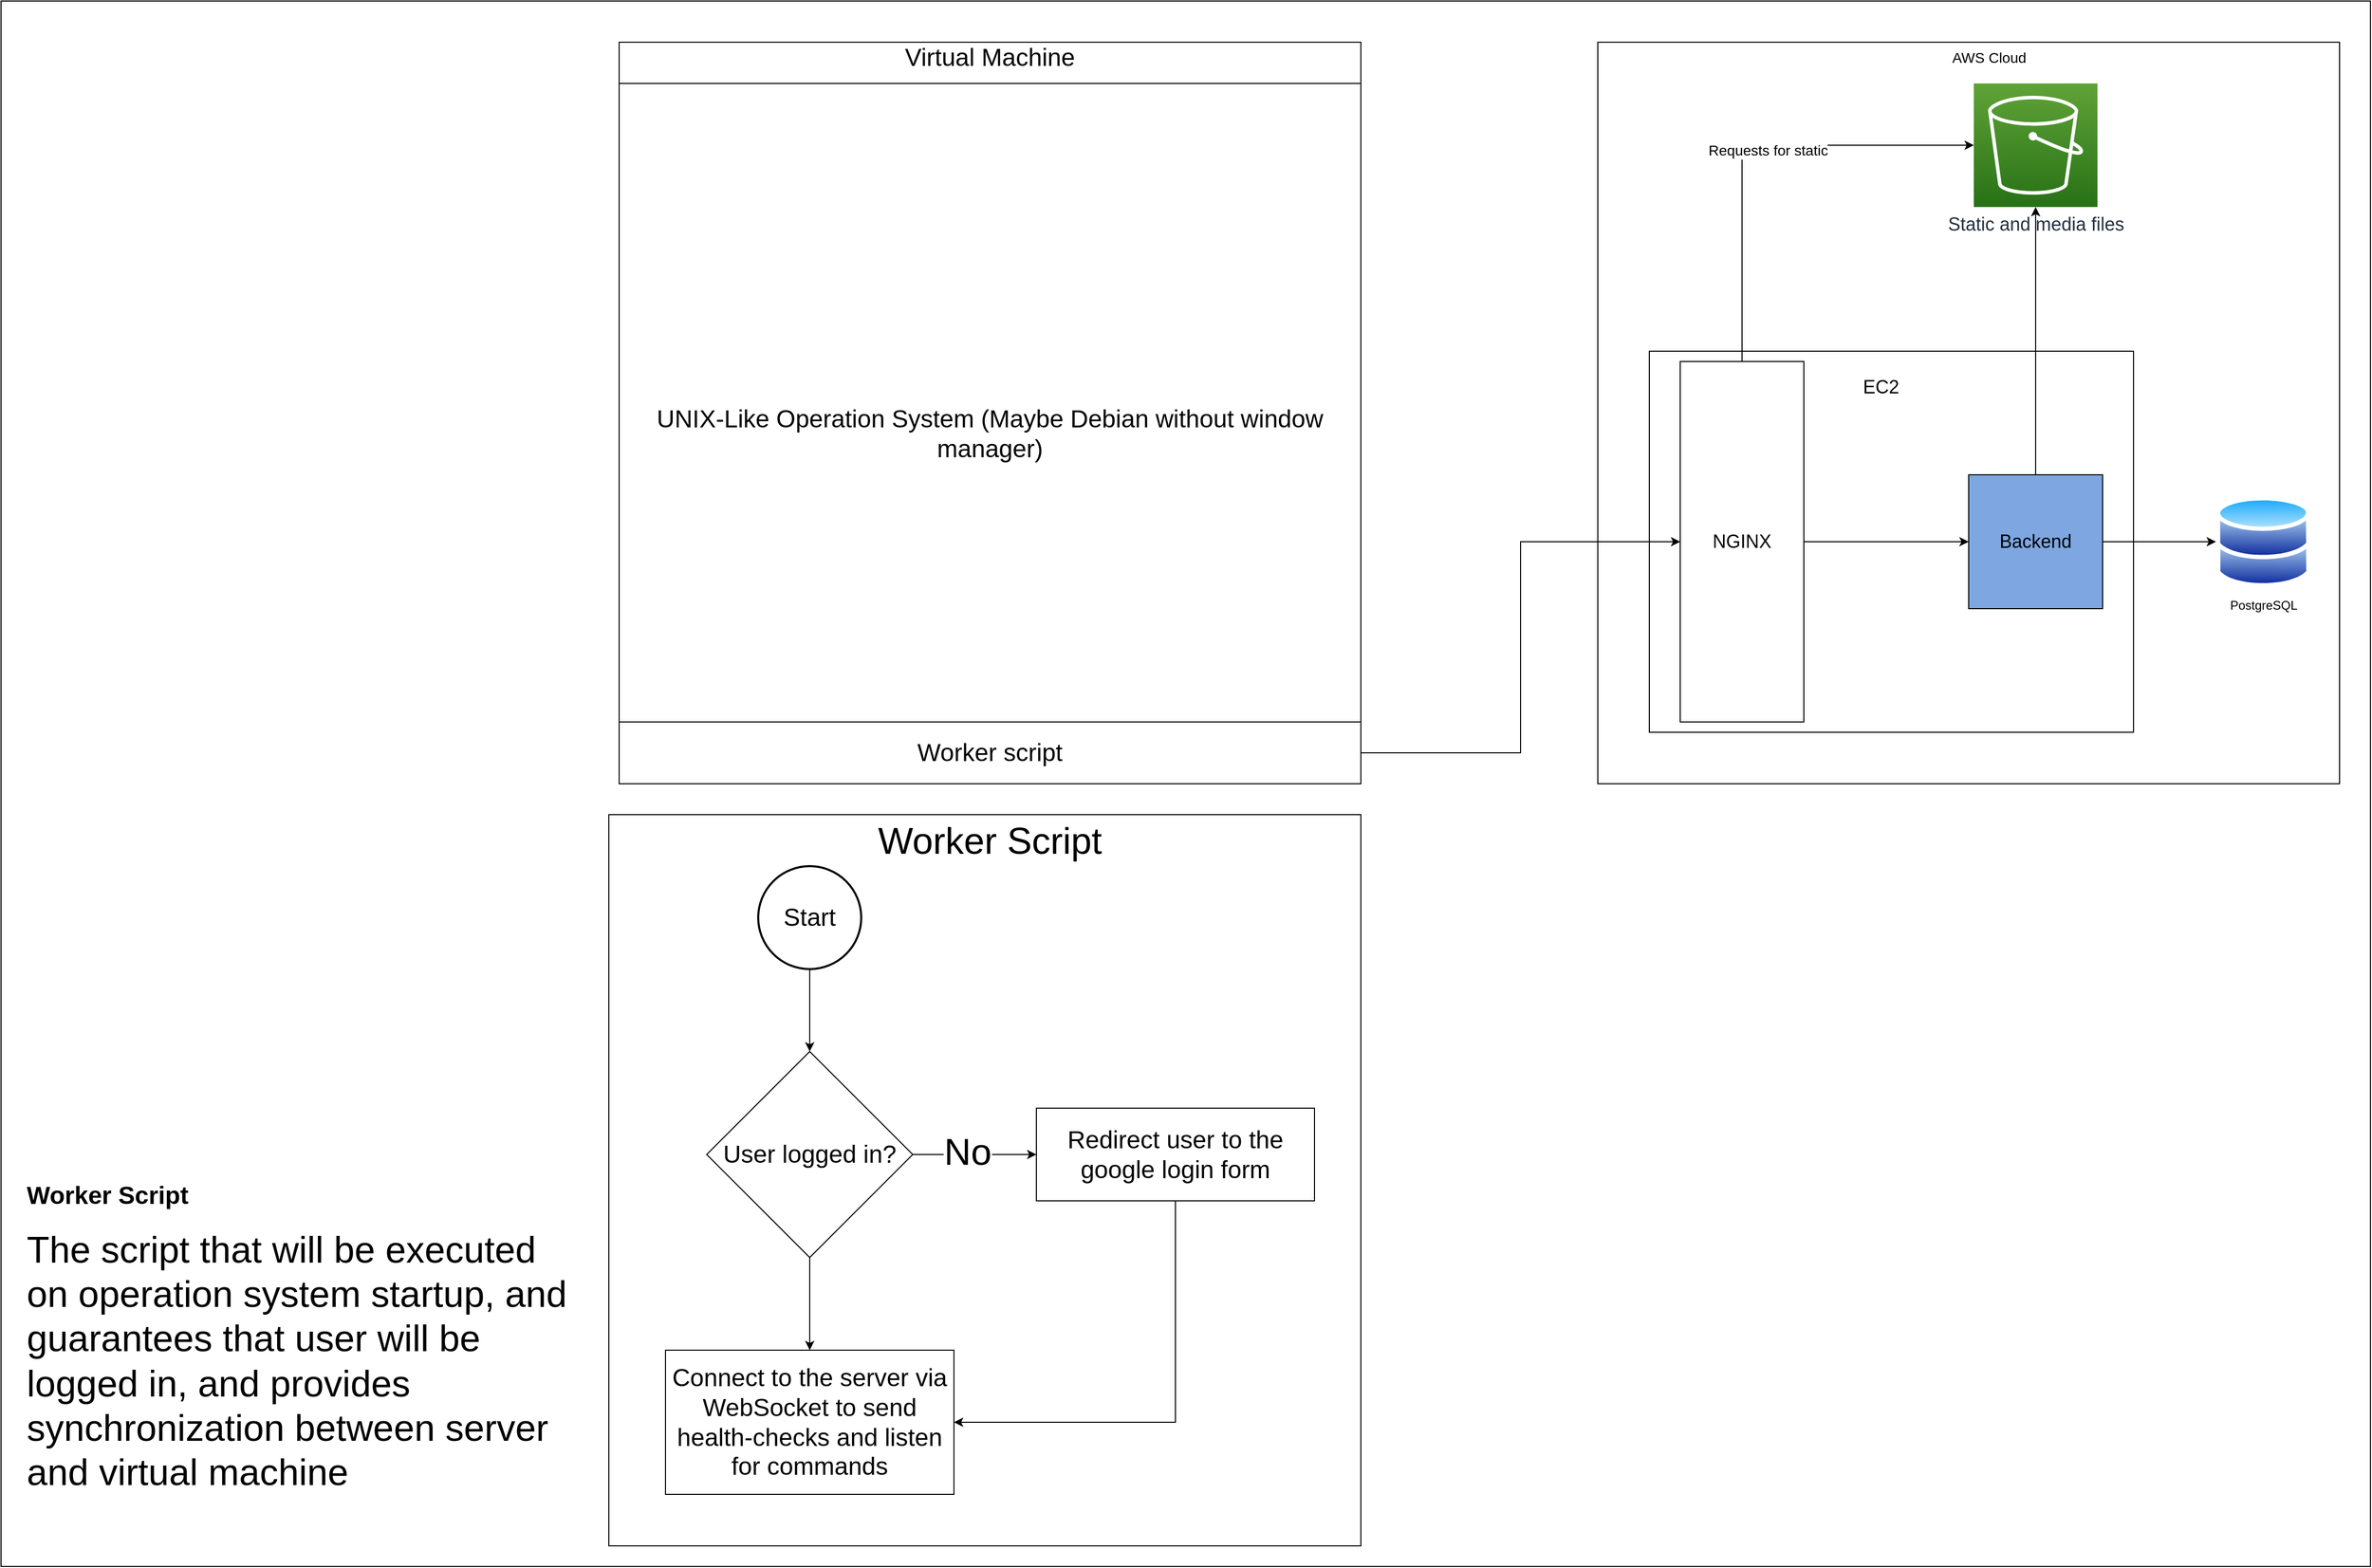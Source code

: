 <mxfile version="21.7.1" type="github">
  <diagram name="Страница — 1" id="gocQ_LfLusN6mWn75Dr2">
    <mxGraphModel dx="4376" dy="2029" grid="1" gridSize="10" guides="1" tooltips="1" connect="1" arrows="1" fold="1" page="1" pageScale="1" pageWidth="827" pageHeight="1169" math="0" shadow="0">
      <root>
        <mxCell id="0" />
        <mxCell id="1" parent="0" />
        <mxCell id="LfGapY9whfhDOPAft2MR-1" value="" style="rounded=0;whiteSpace=wrap;html=1;" parent="1" vertex="1">
          <mxGeometry x="-750" y="760" width="2300" height="1520" as="geometry" />
        </mxCell>
        <mxCell id="LfGapY9whfhDOPAft2MR-2" value="" style="rounded=0;whiteSpace=wrap;html=1;" parent="1" vertex="1">
          <mxGeometry x="-160" y="1550" width="730" height="710" as="geometry" />
        </mxCell>
        <mxCell id="LfGapY9whfhDOPAft2MR-3" value="" style="whiteSpace=wrap;html=1;aspect=fixed;fillColor=none;" parent="1" vertex="1">
          <mxGeometry x="800" y="800" width="720" height="720" as="geometry" />
        </mxCell>
        <mxCell id="LfGapY9whfhDOPAft2MR-4" value="" style="rounded=0;whiteSpace=wrap;html=1;" parent="1" vertex="1">
          <mxGeometry x="850" y="1100" width="470" height="370" as="geometry" />
        </mxCell>
        <mxCell id="LfGapY9whfhDOPAft2MR-5" style="edgeStyle=orthogonalEdgeStyle;rounded=0;orthogonalLoop=1;jettySize=auto;html=1;exitX=1;exitY=0.5;exitDx=0;exitDy=0;entryX=0;entryY=0.5;entryDx=0;entryDy=0;" parent="1" source="LfGapY9whfhDOPAft2MR-7" target="LfGapY9whfhDOPAft2MR-13" edge="1">
          <mxGeometry relative="1" as="geometry" />
        </mxCell>
        <mxCell id="LfGapY9whfhDOPAft2MR-6" style="edgeStyle=orthogonalEdgeStyle;rounded=0;orthogonalLoop=1;jettySize=auto;html=1;exitX=0.5;exitY=0;exitDx=0;exitDy=0;entryX=0.5;entryY=1;entryDx=0;entryDy=0;entryPerimeter=0;" parent="1" source="LfGapY9whfhDOPAft2MR-7" target="LfGapY9whfhDOPAft2MR-14" edge="1">
          <mxGeometry relative="1" as="geometry" />
        </mxCell>
        <mxCell id="LfGapY9whfhDOPAft2MR-7" value="&lt;font style=&quot;font-size: 18px;&quot;&gt;Backend&lt;/font&gt;" style="whiteSpace=wrap;html=1;aspect=fixed;fillColor=#7EA6E0;" parent="1" vertex="1">
          <mxGeometry x="1160" y="1220" width="130" height="130" as="geometry" />
        </mxCell>
        <mxCell id="LfGapY9whfhDOPAft2MR-8" value="&lt;font style=&quot;font-size: 18px;&quot;&gt;EC2&lt;/font&gt;" style="text;html=1;strokeColor=none;fillColor=none;align=center;verticalAlign=middle;whiteSpace=wrap;rounded=0;" parent="1" vertex="1">
          <mxGeometry x="1045" y="1120" width="60" height="30" as="geometry" />
        </mxCell>
        <mxCell id="LfGapY9whfhDOPAft2MR-9" style="edgeStyle=orthogonalEdgeStyle;rounded=0;orthogonalLoop=1;jettySize=auto;html=1;exitX=1;exitY=0.5;exitDx=0;exitDy=0;entryX=0;entryY=0.5;entryDx=0;entryDy=0;" parent="1" source="LfGapY9whfhDOPAft2MR-12" target="LfGapY9whfhDOPAft2MR-7" edge="1">
          <mxGeometry relative="1" as="geometry" />
        </mxCell>
        <mxCell id="LfGapY9whfhDOPAft2MR-10" style="edgeStyle=orthogonalEdgeStyle;rounded=0;orthogonalLoop=1;jettySize=auto;html=1;exitX=0.5;exitY=0;exitDx=0;exitDy=0;entryX=0;entryY=0.5;entryDx=0;entryDy=0;entryPerimeter=0;" parent="1" source="LfGapY9whfhDOPAft2MR-12" target="LfGapY9whfhDOPAft2MR-14" edge="1">
          <mxGeometry relative="1" as="geometry" />
        </mxCell>
        <mxCell id="LfGapY9whfhDOPAft2MR-11" value="&lt;font style=&quot;font-size: 14px;&quot;&gt;Requests for static&lt;/font&gt;" style="edgeLabel;html=1;align=center;verticalAlign=middle;resizable=0;points=[];" parent="LfGapY9whfhDOPAft2MR-10" vertex="1" connectable="0">
          <mxGeometry x="0.081" y="-5" relative="1" as="geometry">
            <mxPoint as="offset" />
          </mxGeometry>
        </mxCell>
        <mxCell id="LfGapY9whfhDOPAft2MR-12" value="&lt;font style=&quot;font-size: 18px;&quot;&gt;NGINX&lt;/font&gt;" style="rounded=0;whiteSpace=wrap;html=1;" parent="1" vertex="1">
          <mxGeometry x="880" y="1110" width="120" height="350" as="geometry" />
        </mxCell>
        <mxCell id="LfGapY9whfhDOPAft2MR-13" value="PostgreSQL" style="image;aspect=fixed;perimeter=ellipsePerimeter;html=1;align=center;shadow=0;dashed=0;spacingTop=3;image=img/lib/active_directory/databases.svg;" parent="1" vertex="1">
          <mxGeometry x="1400" y="1240" width="91.84" height="90" as="geometry" />
        </mxCell>
        <mxCell id="LfGapY9whfhDOPAft2MR-14" value="&lt;font style=&quot;font-size: 18px;&quot;&gt;Static and media files&lt;/font&gt;" style="sketch=0;points=[[0,0,0],[0.25,0,0],[0.5,0,0],[0.75,0,0],[1,0,0],[0,1,0],[0.25,1,0],[0.5,1,0],[0.75,1,0],[1,1,0],[0,0.25,0],[0,0.5,0],[0,0.75,0],[1,0.25,0],[1,0.5,0],[1,0.75,0]];outlineConnect=0;fontColor=#232F3E;gradientColor=#60A337;gradientDirection=north;fillColor=#277116;strokeColor=#ffffff;dashed=0;verticalLabelPosition=bottom;verticalAlign=top;align=center;html=1;fontSize=12;fontStyle=0;aspect=fixed;shape=mxgraph.aws4.resourceIcon;resIcon=mxgraph.aws4.s3;" parent="1" vertex="1">
          <mxGeometry x="1165" y="840" width="120" height="120" as="geometry" />
        </mxCell>
        <mxCell id="LfGapY9whfhDOPAft2MR-15" value="&lt;font style=&quot;font-size: 14px;&quot;&gt;AWS Cloud&lt;br&gt;&lt;/font&gt;" style="text;html=1;strokeColor=none;fillColor=none;align=center;verticalAlign=middle;whiteSpace=wrap;rounded=0;" parent="1" vertex="1">
          <mxGeometry x="1130" y="800" width="100" height="30" as="geometry" />
        </mxCell>
        <mxCell id="LfGapY9whfhDOPAft2MR-16" value="" style="whiteSpace=wrap;html=1;aspect=fixed;fillColor=none;" parent="1" vertex="1">
          <mxGeometry x="-150" y="800" width="720" height="720" as="geometry" />
        </mxCell>
        <mxCell id="LfGapY9whfhDOPAft2MR-17" value="&lt;font style=&quot;font-size: 24px;&quot;&gt;Virtual Machine&lt;/font&gt;" style="text;html=1;strokeColor=none;fillColor=none;align=center;verticalAlign=middle;whiteSpace=wrap;rounded=0;" parent="1" vertex="1">
          <mxGeometry x="115" y="800" width="190" height="30" as="geometry" />
        </mxCell>
        <mxCell id="LfGapY9whfhDOPAft2MR-18" value="&lt;font style=&quot;font-size: 24px;&quot;&gt;UNIX-Like Operation System (Maybe Debian without window manager)&lt;/font&gt;" style="rounded=0;whiteSpace=wrap;html=1;" parent="1" vertex="1">
          <mxGeometry x="-150" y="840" width="720" height="680" as="geometry" />
        </mxCell>
        <mxCell id="LfGapY9whfhDOPAft2MR-19" style="edgeStyle=orthogonalEdgeStyle;rounded=0;orthogonalLoop=1;jettySize=auto;html=1;exitX=1;exitY=0.5;exitDx=0;exitDy=0;" parent="1" source="LfGapY9whfhDOPAft2MR-20" target="LfGapY9whfhDOPAft2MR-12" edge="1">
          <mxGeometry relative="1" as="geometry" />
        </mxCell>
        <mxCell id="LfGapY9whfhDOPAft2MR-20" value="&lt;font style=&quot;font-size: 24px;&quot;&gt;Worker script&lt;/font&gt;" style="rounded=0;whiteSpace=wrap;html=1;" parent="1" vertex="1">
          <mxGeometry x="-150" y="1460" width="720" height="60" as="geometry" />
        </mxCell>
        <mxCell id="LfGapY9whfhDOPAft2MR-21" value="&lt;h1&gt;&lt;font style=&quot;font-size: 24px;&quot;&gt;Worker Script&lt;/font&gt;&lt;/h1&gt;&lt;div&gt;&lt;font style=&quot;font-size: 36px;&quot;&gt;The script that will be executed on operation system startup, and guarantees that user will be logged in, and provides synchronization between server and virtual machine&amp;nbsp;&lt;/font&gt;&lt;/div&gt;" style="text;html=1;strokeColor=none;fillColor=none;spacing=5;spacingTop=-20;whiteSpace=wrap;overflow=hidden;rounded=0;" parent="1" vertex="1">
          <mxGeometry x="-730" y="1900" width="550" height="360" as="geometry" />
        </mxCell>
        <mxCell id="LfGapY9whfhDOPAft2MR-22" style="edgeStyle=orthogonalEdgeStyle;rounded=0;orthogonalLoop=1;jettySize=auto;html=1;exitX=0.5;exitY=1;exitDx=0;exitDy=0;exitPerimeter=0;entryX=0.5;entryY=0;entryDx=0;entryDy=0;" parent="1" source="LfGapY9whfhDOPAft2MR-23" target="LfGapY9whfhDOPAft2MR-27" edge="1">
          <mxGeometry relative="1" as="geometry" />
        </mxCell>
        <mxCell id="LfGapY9whfhDOPAft2MR-23" value="&lt;font style=&quot;font-size: 24px;&quot;&gt;Start&lt;/font&gt;" style="strokeWidth=2;html=1;shape=mxgraph.flowchart.start_2;whiteSpace=wrap;" parent="1" vertex="1">
          <mxGeometry x="-15" y="1600" width="100" height="100" as="geometry" />
        </mxCell>
        <mxCell id="LfGapY9whfhDOPAft2MR-24" style="edgeStyle=orthogonalEdgeStyle;rounded=0;orthogonalLoop=1;jettySize=auto;html=1;exitX=1;exitY=0.5;exitDx=0;exitDy=0;entryX=0;entryY=0.5;entryDx=0;entryDy=0;" parent="1" source="LfGapY9whfhDOPAft2MR-27" target="LfGapY9whfhDOPAft2MR-29" edge="1">
          <mxGeometry relative="1" as="geometry" />
        </mxCell>
        <mxCell id="LfGapY9whfhDOPAft2MR-25" value="&lt;font style=&quot;font-size: 36px;&quot;&gt;No&lt;/font&gt;" style="edgeLabel;html=1;align=center;verticalAlign=middle;resizable=0;points=[];" parent="LfGapY9whfhDOPAft2MR-24" vertex="1" connectable="0">
          <mxGeometry x="-0.117" y="3" relative="1" as="geometry">
            <mxPoint as="offset" />
          </mxGeometry>
        </mxCell>
        <mxCell id="LfGapY9whfhDOPAft2MR-26" style="edgeStyle=orthogonalEdgeStyle;rounded=0;orthogonalLoop=1;jettySize=auto;html=1;exitX=0.5;exitY=1;exitDx=0;exitDy=0;entryX=0.5;entryY=0;entryDx=0;entryDy=0;" parent="1" source="LfGapY9whfhDOPAft2MR-27" target="LfGapY9whfhDOPAft2MR-30" edge="1">
          <mxGeometry relative="1" as="geometry" />
        </mxCell>
        <mxCell id="LfGapY9whfhDOPAft2MR-27" value="&lt;font style=&quot;font-size: 24px;&quot;&gt;User logged in?&lt;/font&gt;" style="rhombus;whiteSpace=wrap;html=1;" parent="1" vertex="1">
          <mxGeometry x="-65" y="1780" width="200" height="200" as="geometry" />
        </mxCell>
        <mxCell id="LfGapY9whfhDOPAft2MR-28" style="edgeStyle=orthogonalEdgeStyle;rounded=0;orthogonalLoop=1;jettySize=auto;html=1;exitX=0.5;exitY=1;exitDx=0;exitDy=0;entryX=1;entryY=0.5;entryDx=0;entryDy=0;" parent="1" source="LfGapY9whfhDOPAft2MR-29" target="LfGapY9whfhDOPAft2MR-30" edge="1">
          <mxGeometry relative="1" as="geometry" />
        </mxCell>
        <mxCell id="LfGapY9whfhDOPAft2MR-29" value="&lt;font style=&quot;font-size: 24px;&quot;&gt;Redirect user to the google login form&lt;/font&gt;" style="rounded=0;whiteSpace=wrap;html=1;" parent="1" vertex="1">
          <mxGeometry x="255" y="1835" width="270" height="90" as="geometry" />
        </mxCell>
        <mxCell id="LfGapY9whfhDOPAft2MR-30" value="&lt;font style=&quot;font-size: 24px;&quot;&gt;Connect to the server via WebSocket to send health-checks and listen for commands&lt;/font&gt;" style="rounded=0;whiteSpace=wrap;html=1;" parent="1" vertex="1">
          <mxGeometry x="-105" y="2070" width="280" height="140" as="geometry" />
        </mxCell>
        <mxCell id="LfGapY9whfhDOPAft2MR-31" value="&lt;font style=&quot;font-size: 36px;&quot;&gt;Worker Script&lt;/font&gt;" style="text;html=1;strokeColor=none;fillColor=none;align=center;verticalAlign=middle;whiteSpace=wrap;rounded=0;" parent="1" vertex="1">
          <mxGeometry x="70" y="1560" width="280" height="30" as="geometry" />
        </mxCell>
      </root>
    </mxGraphModel>
  </diagram>
</mxfile>
